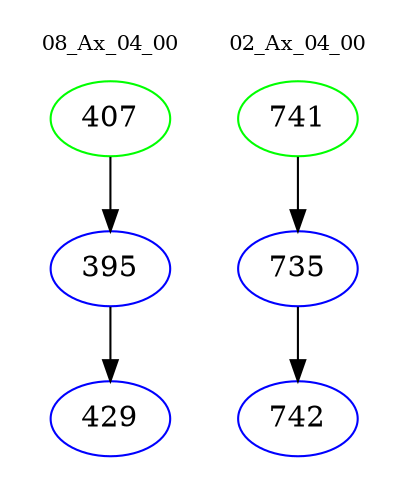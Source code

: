 digraph{
subgraph cluster_0 {
color = white
label = "08_Ax_04_00";
fontsize=10;
T0_407 [label="407", color="green"]
T0_407 -> T0_395 [color="black"]
T0_395 [label="395", color="blue"]
T0_395 -> T0_429 [color="black"]
T0_429 [label="429", color="blue"]
}
subgraph cluster_1 {
color = white
label = "02_Ax_04_00";
fontsize=10;
T1_741 [label="741", color="green"]
T1_741 -> T1_735 [color="black"]
T1_735 [label="735", color="blue"]
T1_735 -> T1_742 [color="black"]
T1_742 [label="742", color="blue"]
}
}
